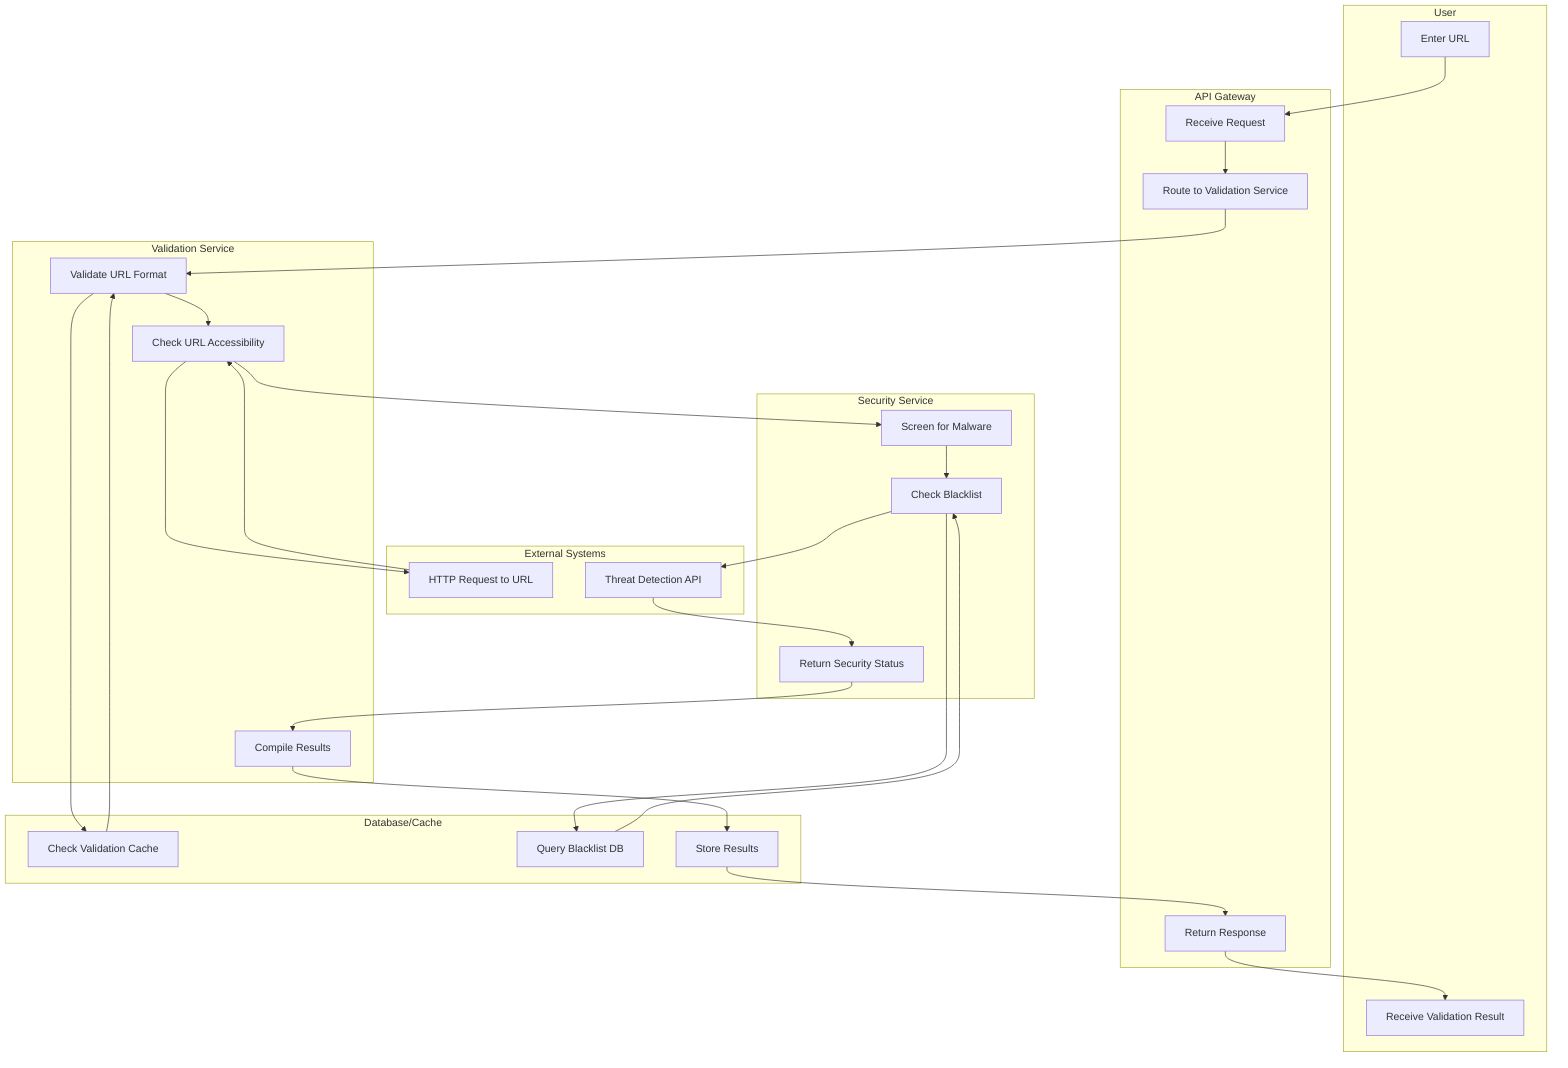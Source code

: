 flowchart TD
    %% Define swimlanes using subgraphs
    subgraph "User"
        U1[Enter URL]
        U2[Receive Validation Result]
    end
    
    subgraph "API Gateway"
        A1[Receive Request]
        A2[Route to Validation Service]
        A3[Return Response]
    end
    
    subgraph "Validation Service"
        V1[Validate URL Format]
        V2[Check URL Accessibility]
        V3[Compile Results]
    end
    
    subgraph "Security Service"
        S1[Screen for Malware]
        S2[Check Blacklist]
        S3[Return Security Status]
    end
    
    subgraph "External Systems"
        E1[HTTP Request to URL]
        E2[Threat Detection API]
    end
    
    subgraph "Database/Cache"
        D1[Check Validation Cache]
        D2[Query Blacklist DB]
        D3[Store Results]
    end
    
    %% Flow connections
    U1 --> A1
    A1 --> A2
    A2 --> V1
    
    V1 --> D1
    D1 --> V1
    
    V1 --> V2
    V2 --> E1
    E1 --> V2
    
    V2 --> S1
    S1 --> S2
    S2 --> D2
    D2 --> S2
    
    S2 --> E2
    E2 --> S3
    S3 --> V3
    
    V3 --> D3
    D3 --> A3
    A3 --> U2
    
    %% Styling for different actors
    class U1,U2 user
    class A1,A2,A3 api
    class V1,V2,V3 validation
    class S1,S2,S3 security
    class E1,E2 external
    class D1,D2,D3 data